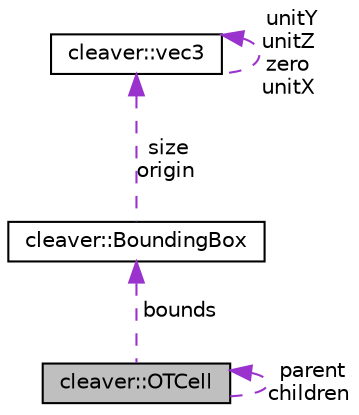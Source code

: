 digraph "cleaver::OTCell"
{
  edge [fontname="Helvetica",fontsize="10",labelfontname="Helvetica",labelfontsize="10"];
  node [fontname="Helvetica",fontsize="10",shape=record];
  Node1 [label="cleaver::OTCell",height=0.2,width=0.4,color="black", fillcolor="grey75", style="filled", fontcolor="black"];
  Node2 -> Node1 [dir="back",color="darkorchid3",fontsize="10",style="dashed",label=" bounds" ,fontname="Helvetica"];
  Node2 [label="cleaver::BoundingBox",height=0.2,width=0.4,color="black", fillcolor="white", style="filled",URL="$classcleaver_1_1_bounding_box.html"];
  Node3 -> Node2 [dir="back",color="darkorchid3",fontsize="10",style="dashed",label=" size\norigin" ,fontname="Helvetica"];
  Node3 [label="cleaver::vec3",height=0.2,width=0.4,color="black", fillcolor="white", style="filled",URL="$classcleaver_1_1vec3.html"];
  Node3 -> Node3 [dir="back",color="darkorchid3",fontsize="10",style="dashed",label=" unitY\nunitZ\nzero\nunitX" ,fontname="Helvetica"];
  Node1 -> Node1 [dir="back",color="darkorchid3",fontsize="10",style="dashed",label=" parent\nchildren" ,fontname="Helvetica"];
}
